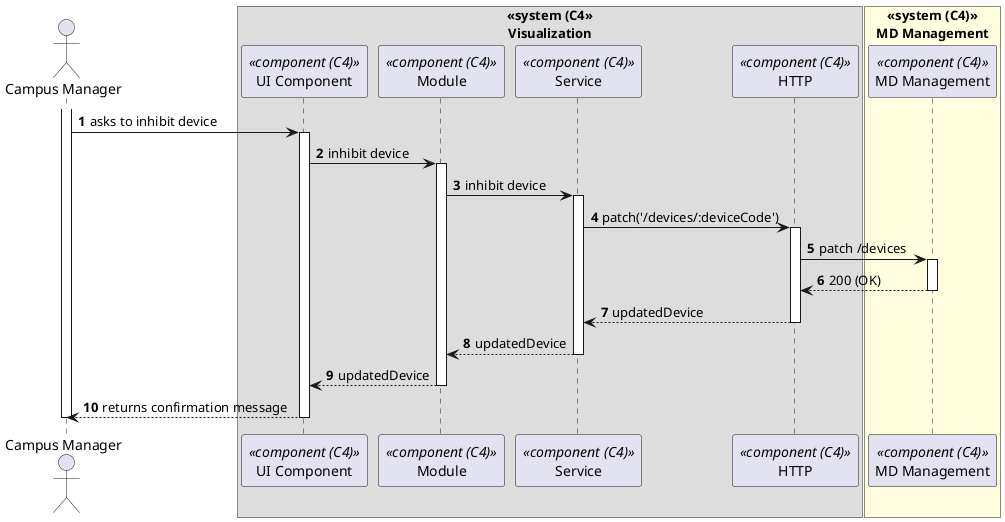 @startuml process-view
autonumber
skinparam DefaultTextAlignment<<center>> center

actor CM as "Campus Manager"
box "<<system (C4>>\nVisualization"<<center>>
  participant CMP as "UI Component" <<component (C4)>>
  participant MOD as "Module" <<component (C4)>>
  participant SRV as "Service" <<component (C4)>>
  participant HTTP as "HTTP" <<component (C4)>>
end box

box "<<system (C4)>>\nMD Management" <<center>>#LightYellow
  participant MDM as "MD Management" <<component (C4)>>
end box

activate CM

CM -> CMP : asks to inhibit device
activate CMP

CMP -> MOD : inhibit device
activate MOD
MOD -> SRV : inhibit device
activate SRV
SRV -> HTTP : patch('/devices/:deviceCode')
activate HTTP

HTTP -> MDM : patch /devices
activate MDM
MDM --> HTTP : 200 (OK)
deactivate MDM

HTTP --> SRV : updatedDevice
deactivate HTTP

SRV --> MOD : updatedDevice
deactivate SRV
MOD --> CMP : updatedDevice
deactivate MOD

CM <-- CMP : returns confirmation message
deactivate CMP


deactivate CM

@enduml
